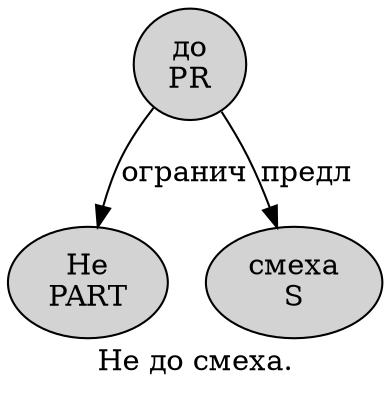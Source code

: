 digraph SENTENCE_4539 {
	graph [label="Не до смеха."]
	node [style=filled]
		0 [label="Не
PART" color="" fillcolor=lightgray penwidth=1 shape=ellipse]
		1 [label="до
PR" color="" fillcolor=lightgray penwidth=1 shape=ellipse]
		2 [label="смеха
S" color="" fillcolor=lightgray penwidth=1 shape=ellipse]
			1 -> 0 [label="огранич"]
			1 -> 2 [label="предл"]
}
